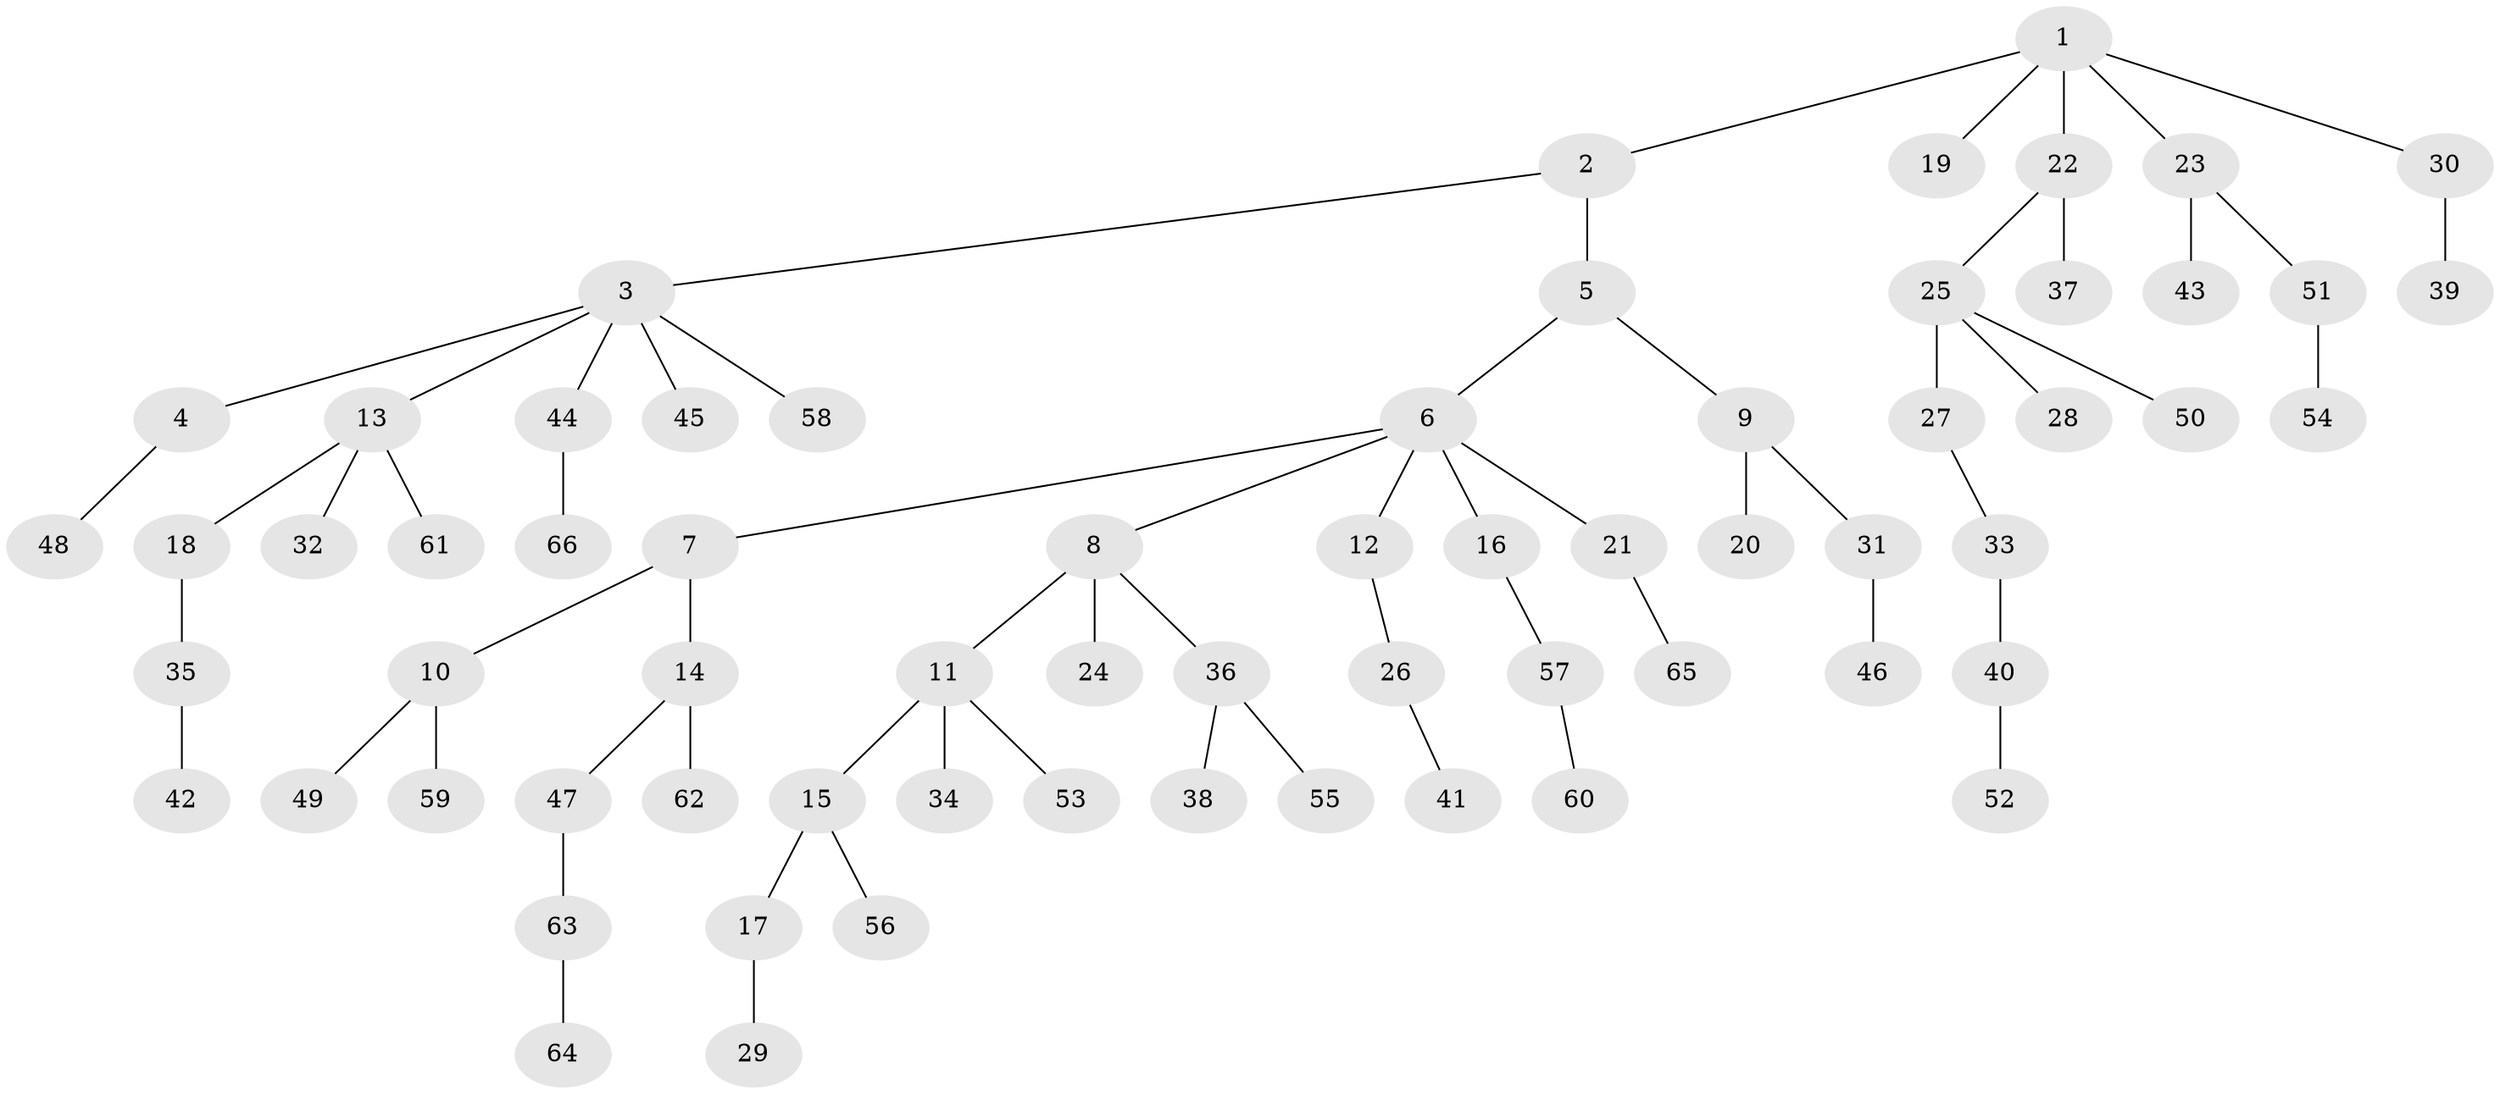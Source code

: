// original degree distribution, {6: 0.007692307692307693, 4: 0.07692307692307693, 7: 0.007692307692307693, 3: 0.13846153846153847, 8: 0.007692307692307693, 5: 0.03076923076923077, 2: 0.2153846153846154, 1: 0.5153846153846153}
// Generated by graph-tools (version 1.1) at 2025/37/03/09/25 02:37:05]
// undirected, 66 vertices, 65 edges
graph export_dot {
graph [start="1"]
  node [color=gray90,style=filled];
  1;
  2;
  3;
  4;
  5;
  6;
  7;
  8;
  9;
  10;
  11;
  12;
  13;
  14;
  15;
  16;
  17;
  18;
  19;
  20;
  21;
  22;
  23;
  24;
  25;
  26;
  27;
  28;
  29;
  30;
  31;
  32;
  33;
  34;
  35;
  36;
  37;
  38;
  39;
  40;
  41;
  42;
  43;
  44;
  45;
  46;
  47;
  48;
  49;
  50;
  51;
  52;
  53;
  54;
  55;
  56;
  57;
  58;
  59;
  60;
  61;
  62;
  63;
  64;
  65;
  66;
  1 -- 2 [weight=1.0];
  1 -- 19 [weight=1.0];
  1 -- 22 [weight=1.0];
  1 -- 23 [weight=1.0];
  1 -- 30 [weight=1.0];
  2 -- 3 [weight=1.0];
  2 -- 5 [weight=1.0];
  3 -- 4 [weight=1.0];
  3 -- 13 [weight=1.0];
  3 -- 44 [weight=1.0];
  3 -- 45 [weight=1.0];
  3 -- 58 [weight=1.0];
  4 -- 48 [weight=1.0];
  5 -- 6 [weight=1.0];
  5 -- 9 [weight=1.0];
  6 -- 7 [weight=1.0];
  6 -- 8 [weight=1.0];
  6 -- 12 [weight=1.0];
  6 -- 16 [weight=1.0];
  6 -- 21 [weight=1.0];
  7 -- 10 [weight=1.0];
  7 -- 14 [weight=1.0];
  8 -- 11 [weight=1.0];
  8 -- 24 [weight=2.0];
  8 -- 36 [weight=1.0];
  9 -- 20 [weight=1.0];
  9 -- 31 [weight=1.0];
  10 -- 49 [weight=1.0];
  10 -- 59 [weight=1.0];
  11 -- 15 [weight=1.0];
  11 -- 34 [weight=1.0];
  11 -- 53 [weight=1.0];
  12 -- 26 [weight=1.0];
  13 -- 18 [weight=1.0];
  13 -- 32 [weight=1.0];
  13 -- 61 [weight=1.0];
  14 -- 47 [weight=1.0];
  14 -- 62 [weight=1.0];
  15 -- 17 [weight=1.0];
  15 -- 56 [weight=1.0];
  16 -- 57 [weight=1.0];
  17 -- 29 [weight=1.0];
  18 -- 35 [weight=1.0];
  21 -- 65 [weight=1.0];
  22 -- 25 [weight=1.0];
  22 -- 37 [weight=1.0];
  23 -- 43 [weight=1.0];
  23 -- 51 [weight=1.0];
  25 -- 27 [weight=3.0];
  25 -- 28 [weight=1.0];
  25 -- 50 [weight=1.0];
  26 -- 41 [weight=1.0];
  27 -- 33 [weight=1.0];
  30 -- 39 [weight=2.0];
  31 -- 46 [weight=1.0];
  33 -- 40 [weight=2.0];
  35 -- 42 [weight=1.0];
  36 -- 38 [weight=1.0];
  36 -- 55 [weight=1.0];
  40 -- 52 [weight=1.0];
  44 -- 66 [weight=1.0];
  47 -- 63 [weight=1.0];
  51 -- 54 [weight=1.0];
  57 -- 60 [weight=2.0];
  63 -- 64 [weight=1.0];
}
